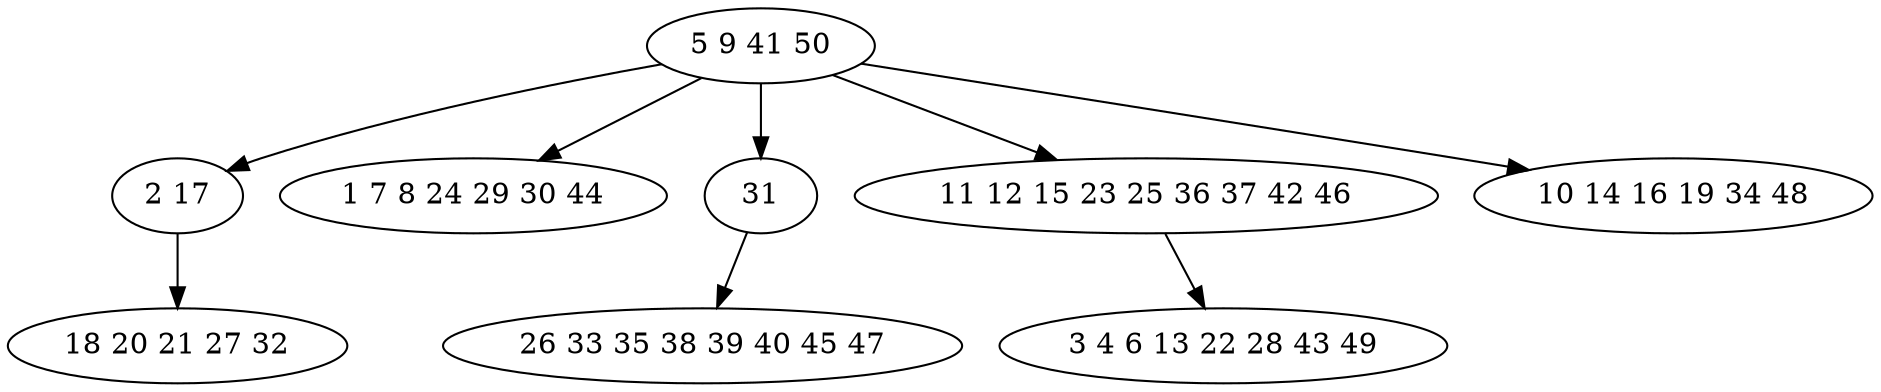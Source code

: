 digraph true_tree {
	"0" -> "1"
	"0" -> "2"
	"0" -> "3"
	"1" -> "4"
	"0" -> "5"
	"5" -> "6"
	"3" -> "7"
	"0" -> "8"
	"0" [label="5 9 41 50"];
	"1" [label="2 17"];
	"2" [label="1 7 8 24 29 30 44"];
	"3" [label="31"];
	"4" [label="18 20 21 27 32"];
	"5" [label="11 12 15 23 25 36 37 42 46"];
	"6" [label="3 4 6 13 22 28 43 49"];
	"7" [label="26 33 35 38 39 40 45 47"];
	"8" [label="10 14 16 19 34 48"];
}
